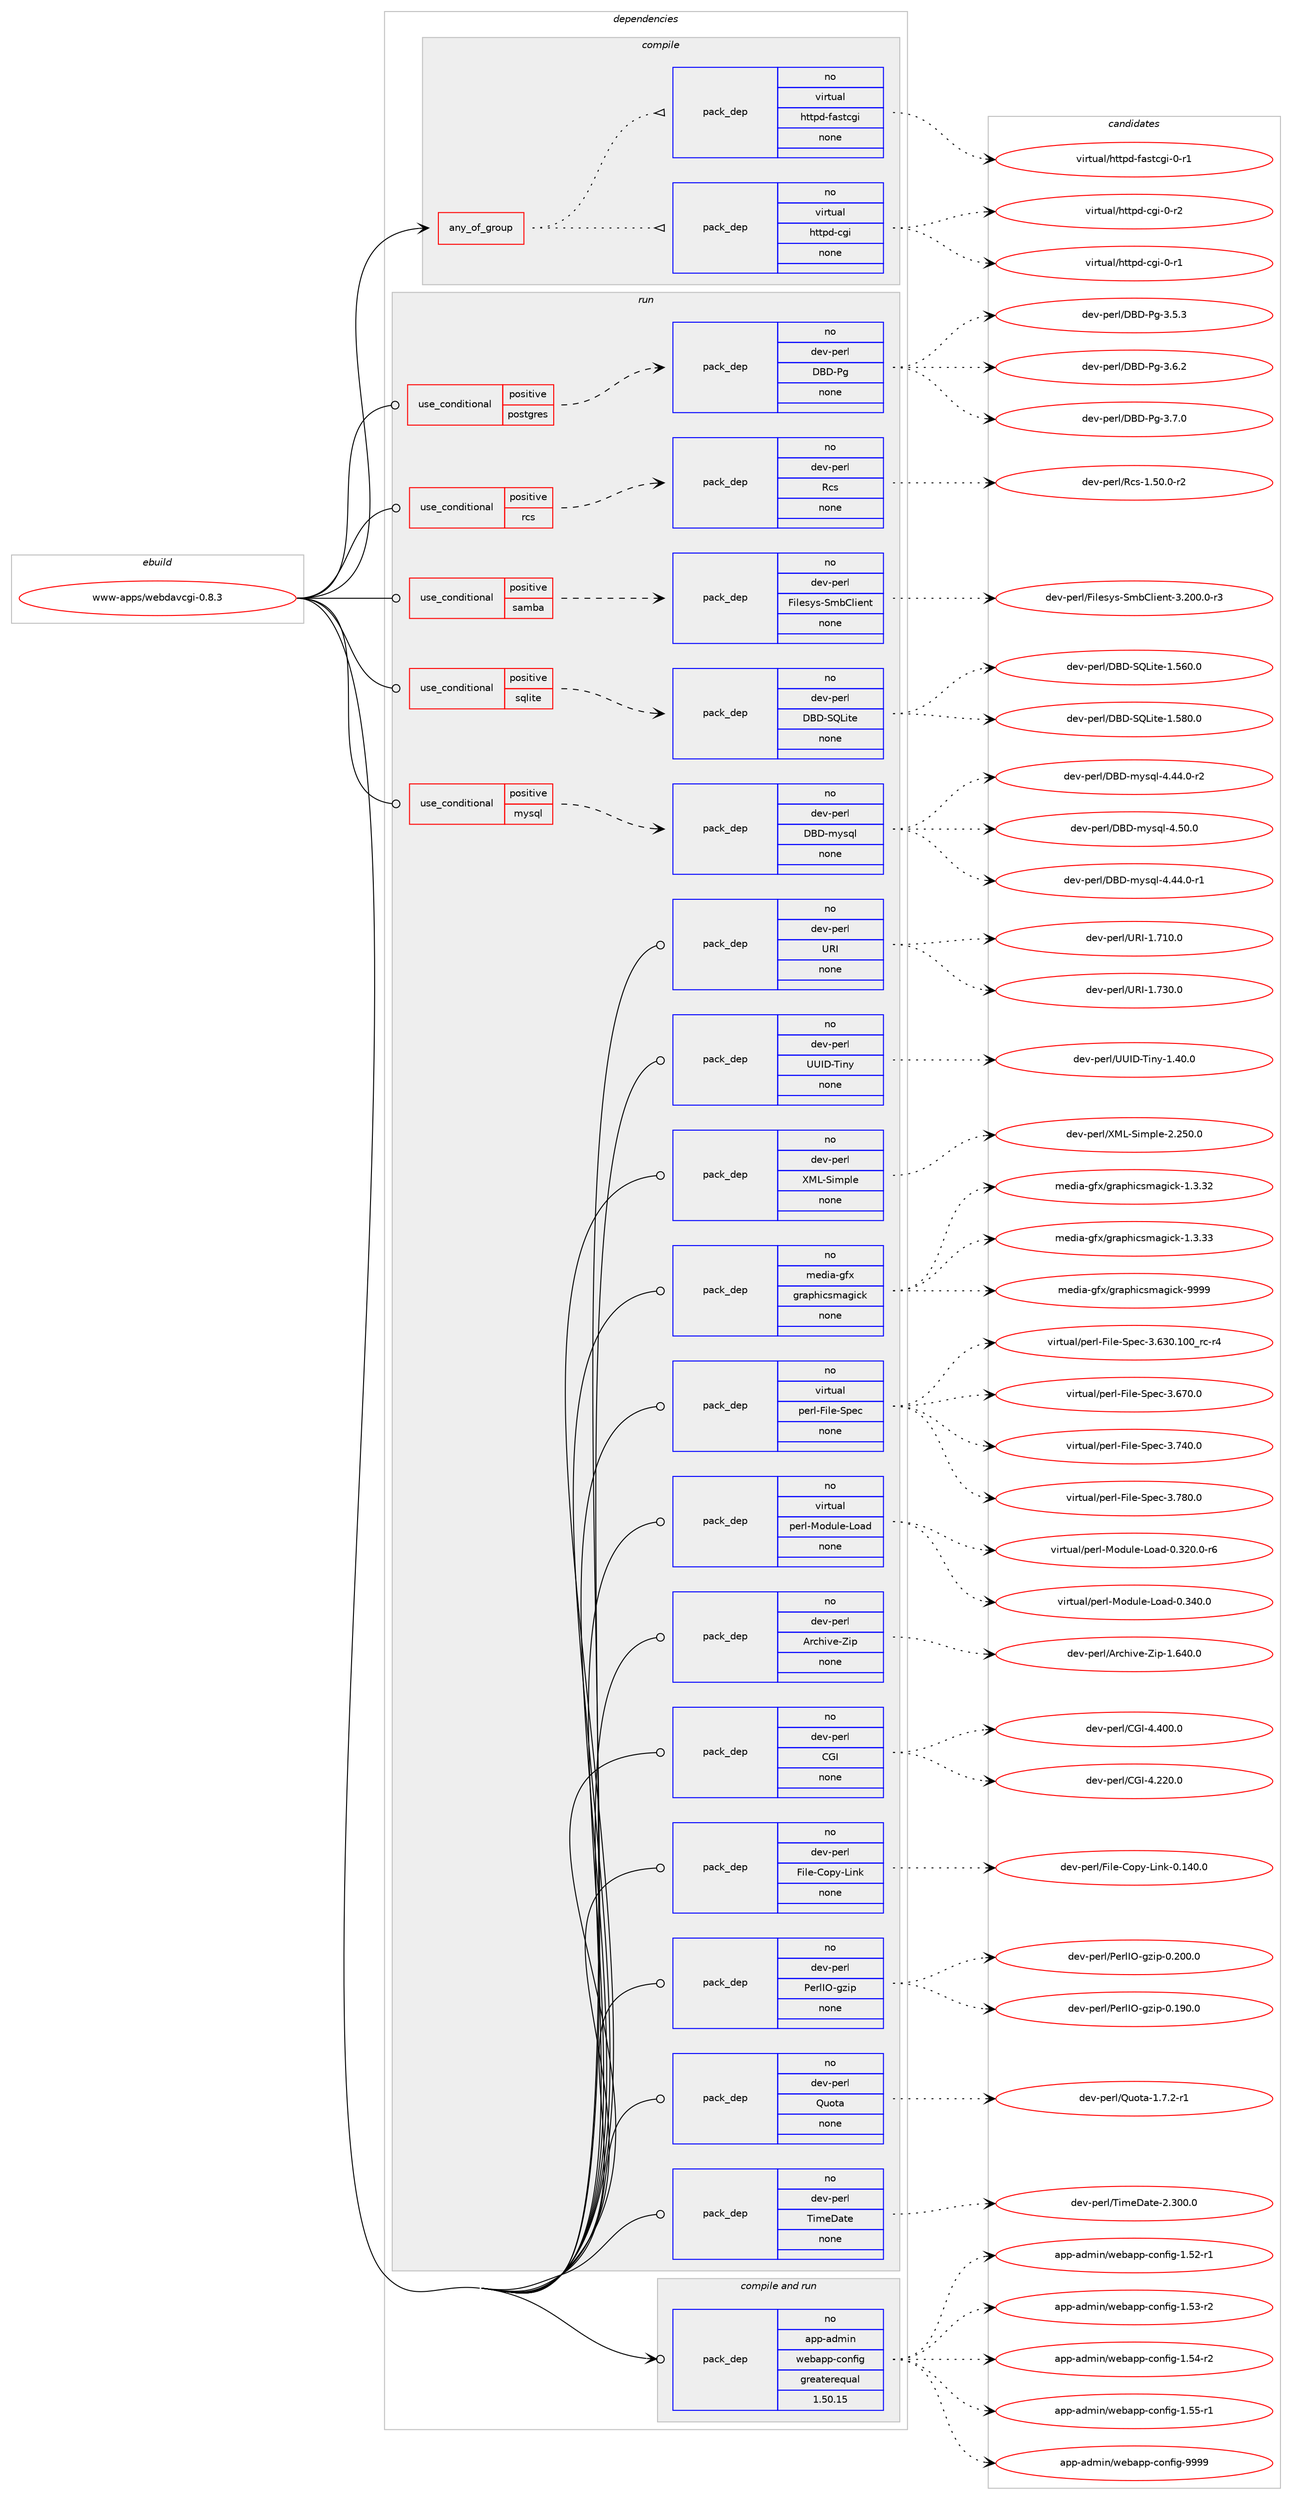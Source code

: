digraph prolog {

# *************
# Graph options
# *************

newrank=true;
concentrate=true;
compound=true;
graph [rankdir=LR,fontname=Helvetica,fontsize=10,ranksep=1.5];#, ranksep=2.5, nodesep=0.2];
edge  [arrowhead=vee];
node  [fontname=Helvetica,fontsize=10];

# **********
# The ebuild
# **********

subgraph cluster_leftcol {
color=gray;
rank=same;
label=<<i>ebuild</i>>;
id [label="www-apps/webdavcgi-0.8.3", color=red, width=4, href="../www-apps/webdavcgi-0.8.3.svg"];
}

# ****************
# The dependencies
# ****************

subgraph cluster_midcol {
color=gray;
label=<<i>dependencies</i>>;
subgraph cluster_compile {
fillcolor="#eeeeee";
style=filled;
label=<<i>compile</i>>;
subgraph any15742 {
dependency906517 [label=<<TABLE BORDER="0" CELLBORDER="1" CELLSPACING="0" CELLPADDING="4"><TR><TD CELLPADDING="10">any_of_group</TD></TR></TABLE>>, shape=none, color=red];subgraph pack672926 {
dependency906518 [label=<<TABLE BORDER="0" CELLBORDER="1" CELLSPACING="0" CELLPADDING="4" WIDTH="220"><TR><TD ROWSPAN="6" CELLPADDING="30">pack_dep</TD></TR><TR><TD WIDTH="110">no</TD></TR><TR><TD>virtual</TD></TR><TR><TD>httpd-cgi</TD></TR><TR><TD>none</TD></TR><TR><TD></TD></TR></TABLE>>, shape=none, color=blue];
}
dependency906517:e -> dependency906518:w [weight=20,style="dotted",arrowhead="oinv"];
subgraph pack672927 {
dependency906519 [label=<<TABLE BORDER="0" CELLBORDER="1" CELLSPACING="0" CELLPADDING="4" WIDTH="220"><TR><TD ROWSPAN="6" CELLPADDING="30">pack_dep</TD></TR><TR><TD WIDTH="110">no</TD></TR><TR><TD>virtual</TD></TR><TR><TD>httpd-fastcgi</TD></TR><TR><TD>none</TD></TR><TR><TD></TD></TR></TABLE>>, shape=none, color=blue];
}
dependency906517:e -> dependency906519:w [weight=20,style="dotted",arrowhead="oinv"];
}
id:e -> dependency906517:w [weight=20,style="solid",arrowhead="vee"];
}
subgraph cluster_compileandrun {
fillcolor="#eeeeee";
style=filled;
label=<<i>compile and run</i>>;
subgraph pack672928 {
dependency906520 [label=<<TABLE BORDER="0" CELLBORDER="1" CELLSPACING="0" CELLPADDING="4" WIDTH="220"><TR><TD ROWSPAN="6" CELLPADDING="30">pack_dep</TD></TR><TR><TD WIDTH="110">no</TD></TR><TR><TD>app-admin</TD></TR><TR><TD>webapp-config</TD></TR><TR><TD>greaterequal</TD></TR><TR><TD>1.50.15</TD></TR></TABLE>>, shape=none, color=blue];
}
id:e -> dependency906520:w [weight=20,style="solid",arrowhead="odotvee"];
}
subgraph cluster_run {
fillcolor="#eeeeee";
style=filled;
label=<<i>run</i>>;
subgraph cond217281 {
dependency906521 [label=<<TABLE BORDER="0" CELLBORDER="1" CELLSPACING="0" CELLPADDING="4"><TR><TD ROWSPAN="3" CELLPADDING="10">use_conditional</TD></TR><TR><TD>positive</TD></TR><TR><TD>mysql</TD></TR></TABLE>>, shape=none, color=red];
subgraph pack672929 {
dependency906522 [label=<<TABLE BORDER="0" CELLBORDER="1" CELLSPACING="0" CELLPADDING="4" WIDTH="220"><TR><TD ROWSPAN="6" CELLPADDING="30">pack_dep</TD></TR><TR><TD WIDTH="110">no</TD></TR><TR><TD>dev-perl</TD></TR><TR><TD>DBD-mysql</TD></TR><TR><TD>none</TD></TR><TR><TD></TD></TR></TABLE>>, shape=none, color=blue];
}
dependency906521:e -> dependency906522:w [weight=20,style="dashed",arrowhead="vee"];
}
id:e -> dependency906521:w [weight=20,style="solid",arrowhead="odot"];
subgraph cond217282 {
dependency906523 [label=<<TABLE BORDER="0" CELLBORDER="1" CELLSPACING="0" CELLPADDING="4"><TR><TD ROWSPAN="3" CELLPADDING="10">use_conditional</TD></TR><TR><TD>positive</TD></TR><TR><TD>postgres</TD></TR></TABLE>>, shape=none, color=red];
subgraph pack672930 {
dependency906524 [label=<<TABLE BORDER="0" CELLBORDER="1" CELLSPACING="0" CELLPADDING="4" WIDTH="220"><TR><TD ROWSPAN="6" CELLPADDING="30">pack_dep</TD></TR><TR><TD WIDTH="110">no</TD></TR><TR><TD>dev-perl</TD></TR><TR><TD>DBD-Pg</TD></TR><TR><TD>none</TD></TR><TR><TD></TD></TR></TABLE>>, shape=none, color=blue];
}
dependency906523:e -> dependency906524:w [weight=20,style="dashed",arrowhead="vee"];
}
id:e -> dependency906523:w [weight=20,style="solid",arrowhead="odot"];
subgraph cond217283 {
dependency906525 [label=<<TABLE BORDER="0" CELLBORDER="1" CELLSPACING="0" CELLPADDING="4"><TR><TD ROWSPAN="3" CELLPADDING="10">use_conditional</TD></TR><TR><TD>positive</TD></TR><TR><TD>rcs</TD></TR></TABLE>>, shape=none, color=red];
subgraph pack672931 {
dependency906526 [label=<<TABLE BORDER="0" CELLBORDER="1" CELLSPACING="0" CELLPADDING="4" WIDTH="220"><TR><TD ROWSPAN="6" CELLPADDING="30">pack_dep</TD></TR><TR><TD WIDTH="110">no</TD></TR><TR><TD>dev-perl</TD></TR><TR><TD>Rcs</TD></TR><TR><TD>none</TD></TR><TR><TD></TD></TR></TABLE>>, shape=none, color=blue];
}
dependency906525:e -> dependency906526:w [weight=20,style="dashed",arrowhead="vee"];
}
id:e -> dependency906525:w [weight=20,style="solid",arrowhead="odot"];
subgraph cond217284 {
dependency906527 [label=<<TABLE BORDER="0" CELLBORDER="1" CELLSPACING="0" CELLPADDING="4"><TR><TD ROWSPAN="3" CELLPADDING="10">use_conditional</TD></TR><TR><TD>positive</TD></TR><TR><TD>samba</TD></TR></TABLE>>, shape=none, color=red];
subgraph pack672932 {
dependency906528 [label=<<TABLE BORDER="0" CELLBORDER="1" CELLSPACING="0" CELLPADDING="4" WIDTH="220"><TR><TD ROWSPAN="6" CELLPADDING="30">pack_dep</TD></TR><TR><TD WIDTH="110">no</TD></TR><TR><TD>dev-perl</TD></TR><TR><TD>Filesys-SmbClient</TD></TR><TR><TD>none</TD></TR><TR><TD></TD></TR></TABLE>>, shape=none, color=blue];
}
dependency906527:e -> dependency906528:w [weight=20,style="dashed",arrowhead="vee"];
}
id:e -> dependency906527:w [weight=20,style="solid",arrowhead="odot"];
subgraph cond217285 {
dependency906529 [label=<<TABLE BORDER="0" CELLBORDER="1" CELLSPACING="0" CELLPADDING="4"><TR><TD ROWSPAN="3" CELLPADDING="10">use_conditional</TD></TR><TR><TD>positive</TD></TR><TR><TD>sqlite</TD></TR></TABLE>>, shape=none, color=red];
subgraph pack672933 {
dependency906530 [label=<<TABLE BORDER="0" CELLBORDER="1" CELLSPACING="0" CELLPADDING="4" WIDTH="220"><TR><TD ROWSPAN="6" CELLPADDING="30">pack_dep</TD></TR><TR><TD WIDTH="110">no</TD></TR><TR><TD>dev-perl</TD></TR><TR><TD>DBD-SQLite</TD></TR><TR><TD>none</TD></TR><TR><TD></TD></TR></TABLE>>, shape=none, color=blue];
}
dependency906529:e -> dependency906530:w [weight=20,style="dashed",arrowhead="vee"];
}
id:e -> dependency906529:w [weight=20,style="solid",arrowhead="odot"];
subgraph pack672934 {
dependency906531 [label=<<TABLE BORDER="0" CELLBORDER="1" CELLSPACING="0" CELLPADDING="4" WIDTH="220"><TR><TD ROWSPAN="6" CELLPADDING="30">pack_dep</TD></TR><TR><TD WIDTH="110">no</TD></TR><TR><TD>dev-perl</TD></TR><TR><TD>Archive-Zip</TD></TR><TR><TD>none</TD></TR><TR><TD></TD></TR></TABLE>>, shape=none, color=blue];
}
id:e -> dependency906531:w [weight=20,style="solid",arrowhead="odot"];
subgraph pack672935 {
dependency906532 [label=<<TABLE BORDER="0" CELLBORDER="1" CELLSPACING="0" CELLPADDING="4" WIDTH="220"><TR><TD ROWSPAN="6" CELLPADDING="30">pack_dep</TD></TR><TR><TD WIDTH="110">no</TD></TR><TR><TD>dev-perl</TD></TR><TR><TD>CGI</TD></TR><TR><TD>none</TD></TR><TR><TD></TD></TR></TABLE>>, shape=none, color=blue];
}
id:e -> dependency906532:w [weight=20,style="solid",arrowhead="odot"];
subgraph pack672936 {
dependency906533 [label=<<TABLE BORDER="0" CELLBORDER="1" CELLSPACING="0" CELLPADDING="4" WIDTH="220"><TR><TD ROWSPAN="6" CELLPADDING="30">pack_dep</TD></TR><TR><TD WIDTH="110">no</TD></TR><TR><TD>dev-perl</TD></TR><TR><TD>File-Copy-Link</TD></TR><TR><TD>none</TD></TR><TR><TD></TD></TR></TABLE>>, shape=none, color=blue];
}
id:e -> dependency906533:w [weight=20,style="solid",arrowhead="odot"];
subgraph pack672937 {
dependency906534 [label=<<TABLE BORDER="0" CELLBORDER="1" CELLSPACING="0" CELLPADDING="4" WIDTH="220"><TR><TD ROWSPAN="6" CELLPADDING="30">pack_dep</TD></TR><TR><TD WIDTH="110">no</TD></TR><TR><TD>dev-perl</TD></TR><TR><TD>PerlIO-gzip</TD></TR><TR><TD>none</TD></TR><TR><TD></TD></TR></TABLE>>, shape=none, color=blue];
}
id:e -> dependency906534:w [weight=20,style="solid",arrowhead="odot"];
subgraph pack672938 {
dependency906535 [label=<<TABLE BORDER="0" CELLBORDER="1" CELLSPACING="0" CELLPADDING="4" WIDTH="220"><TR><TD ROWSPAN="6" CELLPADDING="30">pack_dep</TD></TR><TR><TD WIDTH="110">no</TD></TR><TR><TD>dev-perl</TD></TR><TR><TD>Quota</TD></TR><TR><TD>none</TD></TR><TR><TD></TD></TR></TABLE>>, shape=none, color=blue];
}
id:e -> dependency906535:w [weight=20,style="solid",arrowhead="odot"];
subgraph pack672939 {
dependency906536 [label=<<TABLE BORDER="0" CELLBORDER="1" CELLSPACING="0" CELLPADDING="4" WIDTH="220"><TR><TD ROWSPAN="6" CELLPADDING="30">pack_dep</TD></TR><TR><TD WIDTH="110">no</TD></TR><TR><TD>dev-perl</TD></TR><TR><TD>TimeDate</TD></TR><TR><TD>none</TD></TR><TR><TD></TD></TR></TABLE>>, shape=none, color=blue];
}
id:e -> dependency906536:w [weight=20,style="solid",arrowhead="odot"];
subgraph pack672940 {
dependency906537 [label=<<TABLE BORDER="0" CELLBORDER="1" CELLSPACING="0" CELLPADDING="4" WIDTH="220"><TR><TD ROWSPAN="6" CELLPADDING="30">pack_dep</TD></TR><TR><TD WIDTH="110">no</TD></TR><TR><TD>dev-perl</TD></TR><TR><TD>URI</TD></TR><TR><TD>none</TD></TR><TR><TD></TD></TR></TABLE>>, shape=none, color=blue];
}
id:e -> dependency906537:w [weight=20,style="solid",arrowhead="odot"];
subgraph pack672941 {
dependency906538 [label=<<TABLE BORDER="0" CELLBORDER="1" CELLSPACING="0" CELLPADDING="4" WIDTH="220"><TR><TD ROWSPAN="6" CELLPADDING="30">pack_dep</TD></TR><TR><TD WIDTH="110">no</TD></TR><TR><TD>dev-perl</TD></TR><TR><TD>UUID-Tiny</TD></TR><TR><TD>none</TD></TR><TR><TD></TD></TR></TABLE>>, shape=none, color=blue];
}
id:e -> dependency906538:w [weight=20,style="solid",arrowhead="odot"];
subgraph pack672942 {
dependency906539 [label=<<TABLE BORDER="0" CELLBORDER="1" CELLSPACING="0" CELLPADDING="4" WIDTH="220"><TR><TD ROWSPAN="6" CELLPADDING="30">pack_dep</TD></TR><TR><TD WIDTH="110">no</TD></TR><TR><TD>dev-perl</TD></TR><TR><TD>XML-Simple</TD></TR><TR><TD>none</TD></TR><TR><TD></TD></TR></TABLE>>, shape=none, color=blue];
}
id:e -> dependency906539:w [weight=20,style="solid",arrowhead="odot"];
subgraph pack672943 {
dependency906540 [label=<<TABLE BORDER="0" CELLBORDER="1" CELLSPACING="0" CELLPADDING="4" WIDTH="220"><TR><TD ROWSPAN="6" CELLPADDING="30">pack_dep</TD></TR><TR><TD WIDTH="110">no</TD></TR><TR><TD>media-gfx</TD></TR><TR><TD>graphicsmagick</TD></TR><TR><TD>none</TD></TR><TR><TD></TD></TR></TABLE>>, shape=none, color=blue];
}
id:e -> dependency906540:w [weight=20,style="solid",arrowhead="odot"];
subgraph pack672944 {
dependency906541 [label=<<TABLE BORDER="0" CELLBORDER="1" CELLSPACING="0" CELLPADDING="4" WIDTH="220"><TR><TD ROWSPAN="6" CELLPADDING="30">pack_dep</TD></TR><TR><TD WIDTH="110">no</TD></TR><TR><TD>virtual</TD></TR><TR><TD>perl-File-Spec</TD></TR><TR><TD>none</TD></TR><TR><TD></TD></TR></TABLE>>, shape=none, color=blue];
}
id:e -> dependency906541:w [weight=20,style="solid",arrowhead="odot"];
subgraph pack672945 {
dependency906542 [label=<<TABLE BORDER="0" CELLBORDER="1" CELLSPACING="0" CELLPADDING="4" WIDTH="220"><TR><TD ROWSPAN="6" CELLPADDING="30">pack_dep</TD></TR><TR><TD WIDTH="110">no</TD></TR><TR><TD>virtual</TD></TR><TR><TD>perl-Module-Load</TD></TR><TR><TD>none</TD></TR><TR><TD></TD></TR></TABLE>>, shape=none, color=blue];
}
id:e -> dependency906542:w [weight=20,style="solid",arrowhead="odot"];
}
}

# **************
# The candidates
# **************

subgraph cluster_choices {
rank=same;
color=gray;
label=<<i>candidates</i>>;

subgraph choice672926 {
color=black;
nodesep=1;
choice1181051141161179710847104116116112100459910310545484511449 [label="virtual/httpd-cgi-0-r1", color=red, width=4,href="../virtual/httpd-cgi-0-r1.svg"];
choice1181051141161179710847104116116112100459910310545484511450 [label="virtual/httpd-cgi-0-r2", color=red, width=4,href="../virtual/httpd-cgi-0-r2.svg"];
dependency906518:e -> choice1181051141161179710847104116116112100459910310545484511449:w [style=dotted,weight="100"];
dependency906518:e -> choice1181051141161179710847104116116112100459910310545484511450:w [style=dotted,weight="100"];
}
subgraph choice672927 {
color=black;
nodesep=1;
choice118105114116117971084710411611611210045102971151169910310545484511449 [label="virtual/httpd-fastcgi-0-r1", color=red, width=4,href="../virtual/httpd-fastcgi-0-r1.svg"];
dependency906519:e -> choice118105114116117971084710411611611210045102971151169910310545484511449:w [style=dotted,weight="100"];
}
subgraph choice672928 {
color=black;
nodesep=1;
choice971121124597100109105110471191019897112112459911111010210510345494653504511449 [label="app-admin/webapp-config-1.52-r1", color=red, width=4,href="../app-admin/webapp-config-1.52-r1.svg"];
choice971121124597100109105110471191019897112112459911111010210510345494653514511450 [label="app-admin/webapp-config-1.53-r2", color=red, width=4,href="../app-admin/webapp-config-1.53-r2.svg"];
choice971121124597100109105110471191019897112112459911111010210510345494653524511450 [label="app-admin/webapp-config-1.54-r2", color=red, width=4,href="../app-admin/webapp-config-1.54-r2.svg"];
choice971121124597100109105110471191019897112112459911111010210510345494653534511449 [label="app-admin/webapp-config-1.55-r1", color=red, width=4,href="../app-admin/webapp-config-1.55-r1.svg"];
choice97112112459710010910511047119101989711211245991111101021051034557575757 [label="app-admin/webapp-config-9999", color=red, width=4,href="../app-admin/webapp-config-9999.svg"];
dependency906520:e -> choice971121124597100109105110471191019897112112459911111010210510345494653504511449:w [style=dotted,weight="100"];
dependency906520:e -> choice971121124597100109105110471191019897112112459911111010210510345494653514511450:w [style=dotted,weight="100"];
dependency906520:e -> choice971121124597100109105110471191019897112112459911111010210510345494653524511450:w [style=dotted,weight="100"];
dependency906520:e -> choice971121124597100109105110471191019897112112459911111010210510345494653534511449:w [style=dotted,weight="100"];
dependency906520:e -> choice97112112459710010910511047119101989711211245991111101021051034557575757:w [style=dotted,weight="100"];
}
subgraph choice672929 {
color=black;
nodesep=1;
choice100101118451121011141084768666845109121115113108455246525246484511449 [label="dev-perl/DBD-mysql-4.44.0-r1", color=red, width=4,href="../dev-perl/DBD-mysql-4.44.0-r1.svg"];
choice100101118451121011141084768666845109121115113108455246525246484511450 [label="dev-perl/DBD-mysql-4.44.0-r2", color=red, width=4,href="../dev-perl/DBD-mysql-4.44.0-r2.svg"];
choice10010111845112101114108476866684510912111511310845524653484648 [label="dev-perl/DBD-mysql-4.50.0", color=red, width=4,href="../dev-perl/DBD-mysql-4.50.0.svg"];
dependency906522:e -> choice100101118451121011141084768666845109121115113108455246525246484511449:w [style=dotted,weight="100"];
dependency906522:e -> choice100101118451121011141084768666845109121115113108455246525246484511450:w [style=dotted,weight="100"];
dependency906522:e -> choice10010111845112101114108476866684510912111511310845524653484648:w [style=dotted,weight="100"];
}
subgraph choice672930 {
color=black;
nodesep=1;
choice10010111845112101114108476866684580103455146534651 [label="dev-perl/DBD-Pg-3.5.3", color=red, width=4,href="../dev-perl/DBD-Pg-3.5.3.svg"];
choice10010111845112101114108476866684580103455146544650 [label="dev-perl/DBD-Pg-3.6.2", color=red, width=4,href="../dev-perl/DBD-Pg-3.6.2.svg"];
choice10010111845112101114108476866684580103455146554648 [label="dev-perl/DBD-Pg-3.7.0", color=red, width=4,href="../dev-perl/DBD-Pg-3.7.0.svg"];
dependency906524:e -> choice10010111845112101114108476866684580103455146534651:w [style=dotted,weight="100"];
dependency906524:e -> choice10010111845112101114108476866684580103455146544650:w [style=dotted,weight="100"];
dependency906524:e -> choice10010111845112101114108476866684580103455146554648:w [style=dotted,weight="100"];
}
subgraph choice672931 {
color=black;
nodesep=1;
choice10010111845112101114108478299115454946534846484511450 [label="dev-perl/Rcs-1.50.0-r2", color=red, width=4,href="../dev-perl/Rcs-1.50.0-r2.svg"];
dependency906526:e -> choice10010111845112101114108478299115454946534846484511450:w [style=dotted,weight="100"];
}
subgraph choice672932 {
color=black;
nodesep=1;
choice1001011184511210111410847701051081011151211154583109986710810510111011645514650484846484511451 [label="dev-perl/Filesys-SmbClient-3.200.0-r3", color=red, width=4,href="../dev-perl/Filesys-SmbClient-3.200.0-r3.svg"];
dependency906528:e -> choice1001011184511210111410847701051081011151211154583109986710810510111011645514650484846484511451:w [style=dotted,weight="100"];
}
subgraph choice672933 {
color=black;
nodesep=1;
choice1001011184511210111410847686668458381761051161014549465354484648 [label="dev-perl/DBD-SQLite-1.560.0", color=red, width=4,href="../dev-perl/DBD-SQLite-1.560.0.svg"];
choice1001011184511210111410847686668458381761051161014549465356484648 [label="dev-perl/DBD-SQLite-1.580.0", color=red, width=4,href="../dev-perl/DBD-SQLite-1.580.0.svg"];
dependency906530:e -> choice1001011184511210111410847686668458381761051161014549465354484648:w [style=dotted,weight="100"];
dependency906530:e -> choice1001011184511210111410847686668458381761051161014549465356484648:w [style=dotted,weight="100"];
}
subgraph choice672934 {
color=black;
nodesep=1;
choice1001011184511210111410847651149910410511810145901051124549465452484648 [label="dev-perl/Archive-Zip-1.640.0", color=red, width=4,href="../dev-perl/Archive-Zip-1.640.0.svg"];
dependency906531:e -> choice1001011184511210111410847651149910410511810145901051124549465452484648:w [style=dotted,weight="100"];
}
subgraph choice672935 {
color=black;
nodesep=1;
choice10010111845112101114108476771734552465050484648 [label="dev-perl/CGI-4.220.0", color=red, width=4,href="../dev-perl/CGI-4.220.0.svg"];
choice10010111845112101114108476771734552465248484648 [label="dev-perl/CGI-4.400.0", color=red, width=4,href="../dev-perl/CGI-4.400.0.svg"];
dependency906532:e -> choice10010111845112101114108476771734552465050484648:w [style=dotted,weight="100"];
dependency906532:e -> choice10010111845112101114108476771734552465248484648:w [style=dotted,weight="100"];
}
subgraph choice672936 {
color=black;
nodesep=1;
choice100101118451121011141084770105108101456711111212145761051101074548464952484648 [label="dev-perl/File-Copy-Link-0.140.0", color=red, width=4,href="../dev-perl/File-Copy-Link-0.140.0.svg"];
dependency906533:e -> choice100101118451121011141084770105108101456711111212145761051101074548464952484648:w [style=dotted,weight="100"];
}
subgraph choice672937 {
color=black;
nodesep=1;
choice1001011184511210111410847801011141087379451031221051124548464957484648 [label="dev-perl/PerlIO-gzip-0.190.0", color=red, width=4,href="../dev-perl/PerlIO-gzip-0.190.0.svg"];
choice1001011184511210111410847801011141087379451031221051124548465048484648 [label="dev-perl/PerlIO-gzip-0.200.0", color=red, width=4,href="../dev-perl/PerlIO-gzip-0.200.0.svg"];
dependency906534:e -> choice1001011184511210111410847801011141087379451031221051124548464957484648:w [style=dotted,weight="100"];
dependency906534:e -> choice1001011184511210111410847801011141087379451031221051124548465048484648:w [style=dotted,weight="100"];
}
subgraph choice672938 {
color=black;
nodesep=1;
choice100101118451121011141084781117111116974549465546504511449 [label="dev-perl/Quota-1.7.2-r1", color=red, width=4,href="../dev-perl/Quota-1.7.2-r1.svg"];
dependency906535:e -> choice100101118451121011141084781117111116974549465546504511449:w [style=dotted,weight="100"];
}
subgraph choice672939 {
color=black;
nodesep=1;
choice10010111845112101114108478410510910168971161014550465148484648 [label="dev-perl/TimeDate-2.300.0", color=red, width=4,href="../dev-perl/TimeDate-2.300.0.svg"];
dependency906536:e -> choice10010111845112101114108478410510910168971161014550465148484648:w [style=dotted,weight="100"];
}
subgraph choice672940 {
color=black;
nodesep=1;
choice10010111845112101114108478582734549465549484648 [label="dev-perl/URI-1.710.0", color=red, width=4,href="../dev-perl/URI-1.710.0.svg"];
choice10010111845112101114108478582734549465551484648 [label="dev-perl/URI-1.730.0", color=red, width=4,href="../dev-perl/URI-1.730.0.svg"];
dependency906537:e -> choice10010111845112101114108478582734549465549484648:w [style=dotted,weight="100"];
dependency906537:e -> choice10010111845112101114108478582734549465551484648:w [style=dotted,weight="100"];
}
subgraph choice672941 {
color=black;
nodesep=1;
choice100101118451121011141084785857368458410511012145494652484648 [label="dev-perl/UUID-Tiny-1.40.0", color=red, width=4,href="../dev-perl/UUID-Tiny-1.40.0.svg"];
dependency906538:e -> choice100101118451121011141084785857368458410511012145494652484648:w [style=dotted,weight="100"];
}
subgraph choice672942 {
color=black;
nodesep=1;
choice100101118451121011141084788777645831051091121081014550465053484648 [label="dev-perl/XML-Simple-2.250.0", color=red, width=4,href="../dev-perl/XML-Simple-2.250.0.svg"];
dependency906539:e -> choice100101118451121011141084788777645831051091121081014550465053484648:w [style=dotted,weight="100"];
}
subgraph choice672943 {
color=black;
nodesep=1;
choice1091011001059745103102120471031149711210410599115109971031059910745494651465150 [label="media-gfx/graphicsmagick-1.3.32", color=red, width=4,href="../media-gfx/graphicsmagick-1.3.32.svg"];
choice1091011001059745103102120471031149711210410599115109971031059910745494651465151 [label="media-gfx/graphicsmagick-1.3.33", color=red, width=4,href="../media-gfx/graphicsmagick-1.3.33.svg"];
choice109101100105974510310212047103114971121041059911510997103105991074557575757 [label="media-gfx/graphicsmagick-9999", color=red, width=4,href="../media-gfx/graphicsmagick-9999.svg"];
dependency906540:e -> choice1091011001059745103102120471031149711210410599115109971031059910745494651465150:w [style=dotted,weight="100"];
dependency906540:e -> choice1091011001059745103102120471031149711210410599115109971031059910745494651465151:w [style=dotted,weight="100"];
dependency906540:e -> choice109101100105974510310212047103114971121041059911510997103105991074557575757:w [style=dotted,weight="100"];
}
subgraph choice672944 {
color=black;
nodesep=1;
choice118105114116117971084711210111410845701051081014583112101994551465451484649484895114994511452 [label="virtual/perl-File-Spec-3.630.100_rc-r4", color=red, width=4,href="../virtual/perl-File-Spec-3.630.100_rc-r4.svg"];
choice118105114116117971084711210111410845701051081014583112101994551465455484648 [label="virtual/perl-File-Spec-3.670.0", color=red, width=4,href="../virtual/perl-File-Spec-3.670.0.svg"];
choice118105114116117971084711210111410845701051081014583112101994551465552484648 [label="virtual/perl-File-Spec-3.740.0", color=red, width=4,href="../virtual/perl-File-Spec-3.740.0.svg"];
choice118105114116117971084711210111410845701051081014583112101994551465556484648 [label="virtual/perl-File-Spec-3.780.0", color=red, width=4,href="../virtual/perl-File-Spec-3.780.0.svg"];
dependency906541:e -> choice118105114116117971084711210111410845701051081014583112101994551465451484649484895114994511452:w [style=dotted,weight="100"];
dependency906541:e -> choice118105114116117971084711210111410845701051081014583112101994551465455484648:w [style=dotted,weight="100"];
dependency906541:e -> choice118105114116117971084711210111410845701051081014583112101994551465552484648:w [style=dotted,weight="100"];
dependency906541:e -> choice118105114116117971084711210111410845701051081014583112101994551465556484648:w [style=dotted,weight="100"];
}
subgraph choice672945 {
color=black;
nodesep=1;
choice1181051141161179710847112101114108457711110011710810145761119710045484651504846484511454 [label="virtual/perl-Module-Load-0.320.0-r6", color=red, width=4,href="../virtual/perl-Module-Load-0.320.0-r6.svg"];
choice118105114116117971084711210111410845771111001171081014576111971004548465152484648 [label="virtual/perl-Module-Load-0.340.0", color=red, width=4,href="../virtual/perl-Module-Load-0.340.0.svg"];
dependency906542:e -> choice1181051141161179710847112101114108457711110011710810145761119710045484651504846484511454:w [style=dotted,weight="100"];
dependency906542:e -> choice118105114116117971084711210111410845771111001171081014576111971004548465152484648:w [style=dotted,weight="100"];
}
}

}
